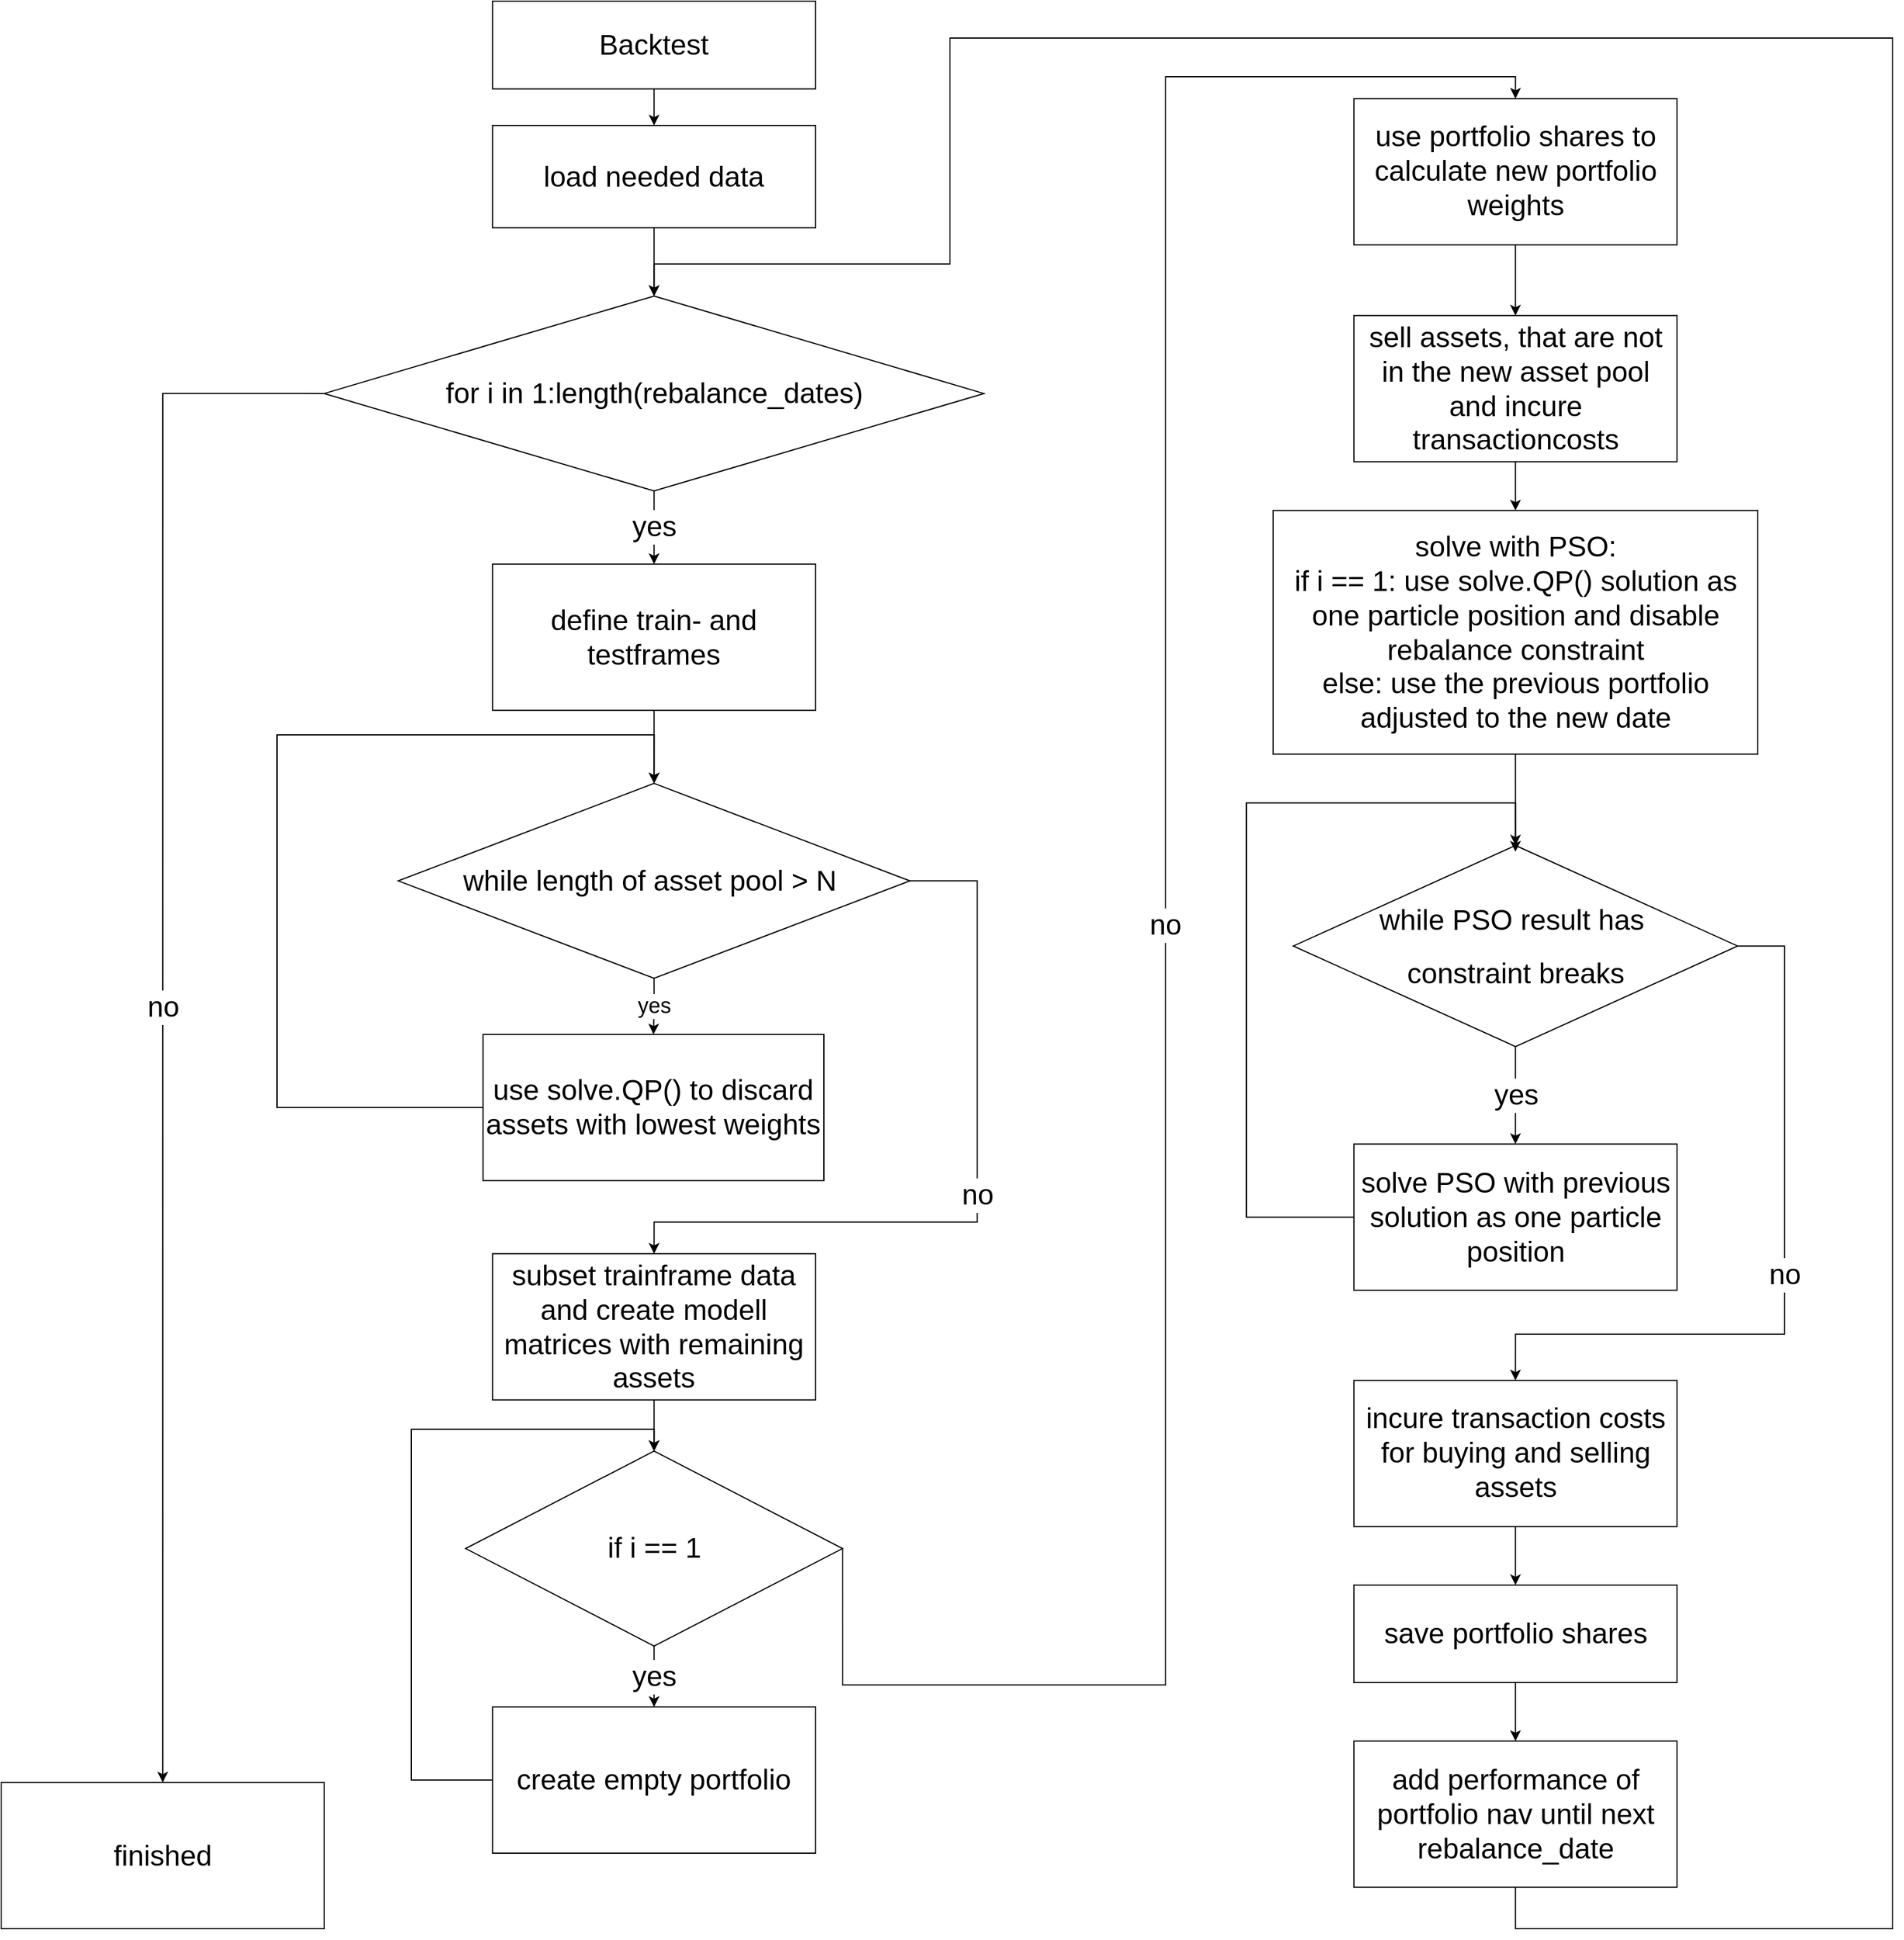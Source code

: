 <mxfile version="15.8.7" type="device"><diagram id="KnqcLf1YAUjP9pfi4W7g" name="Seite-1"><mxGraphModel dx="2814" dy="1513" grid="1" gridSize="10" guides="1" tooltips="1" connect="1" arrows="1" fold="1" page="1" pageScale="1" pageWidth="6000" pageHeight="6000" math="0" shadow="0"><root><mxCell id="0"/><mxCell id="1" parent="0"/><mxCell id="ysYVJqazIsLE4v8VisJT-1" value="" style="group" parent="1" vertex="1" connectable="0"><mxGeometry x="138" y="339" width="1592" height="1621" as="geometry"/></mxCell><mxCell id="qTBPoQMx9ZAAXL-QyHeu-1" value="&lt;h1&gt;&lt;span style=&quot;font-weight: normal&quot;&gt;Backtest&lt;/span&gt;&lt;/h1&gt;" style="whiteSpace=wrap;html=1;" parent="ysYVJqazIsLE4v8VisJT-1" vertex="1"><mxGeometry x="413.286" width="271.75" height="73.775" as="geometry"/></mxCell><mxCell id="qTBPoQMx9ZAAXL-QyHeu-2" value="&lt;h1&gt;&lt;span style=&quot;font-weight: normal&quot;&gt;load needed data&lt;/span&gt;&lt;/h1&gt;" style="whiteSpace=wrap;html=1;" parent="ysYVJqazIsLE4v8VisJT-1" vertex="1"><mxGeometry x="413.286" y="104.515" width="271.75" height="86.071" as="geometry"/></mxCell><mxCell id="qTBPoQMx9ZAAXL-QyHeu-13" style="edgeStyle=orthogonalEdgeStyle;rounded=0;orthogonalLoop=1;jettySize=auto;html=1;exitX=0.5;exitY=1;exitDx=0;exitDy=0;entryX=0.5;entryY=0;entryDx=0;entryDy=0;" parent="ysYVJqazIsLE4v8VisJT-1" source="qTBPoQMx9ZAAXL-QyHeu-1" target="qTBPoQMx9ZAAXL-QyHeu-2" edge="1"><mxGeometry relative="1" as="geometry"/></mxCell><mxCell id="qTBPoQMx9ZAAXL-QyHeu-4" value="&lt;h1&gt;&lt;span style=&quot;font-weight: normal&quot;&gt;for i in 1:length(rebalance_dates)&lt;/span&gt;&lt;/h1&gt;" style="rhombus;whiteSpace=wrap;html=1;" parent="ysYVJqazIsLE4v8VisJT-1" vertex="1"><mxGeometry x="271.75" y="247.966" width="554.822" height="163.944" as="geometry"/></mxCell><mxCell id="qTBPoQMx9ZAAXL-QyHeu-12" style="edgeStyle=orthogonalEdgeStyle;rounded=0;orthogonalLoop=1;jettySize=auto;html=1;exitX=0.5;exitY=1;exitDx=0;exitDy=0;entryX=0.5;entryY=0;entryDx=0;entryDy=0;" parent="ysYVJqazIsLE4v8VisJT-1" source="qTBPoQMx9ZAAXL-QyHeu-2" target="qTBPoQMx9ZAAXL-QyHeu-4" edge="1"><mxGeometry relative="1" as="geometry"/></mxCell><mxCell id="qTBPoQMx9ZAAXL-QyHeu-5" value="&lt;h1&gt;&lt;span style=&quot;font-weight: normal&quot;&gt;define train- and testframes&lt;/span&gt;&lt;/h1&gt;" style="whiteSpace=wrap;html=1;" parent="ysYVJqazIsLE4v8VisJT-1" vertex="1"><mxGeometry x="413.286" y="473.389" width="271.75" height="122.958" as="geometry"/></mxCell><mxCell id="qTBPoQMx9ZAAXL-QyHeu-8" value="&lt;font style=&quot;font-size: 24px&quot;&gt;yes&lt;/font&gt;" style="edgeStyle=orthogonalEdgeStyle;rounded=0;orthogonalLoop=1;jettySize=auto;html=1;exitX=0.5;exitY=1;exitDx=0;exitDy=0;entryX=0.5;entryY=0;entryDx=0;entryDy=0;" parent="ysYVJqazIsLE4v8VisJT-1" source="qTBPoQMx9ZAAXL-QyHeu-4" target="qTBPoQMx9ZAAXL-QyHeu-5" edge="1"><mxGeometry relative="1" as="geometry"/></mxCell><mxCell id="qTBPoQMx9ZAAXL-QyHeu-6" value="&lt;h1&gt;&lt;span style=&quot;font-weight: normal&quot;&gt;subset trainframe data and create modell matrices with remaining assets&lt;/span&gt;&lt;/h1&gt;" style="whiteSpace=wrap;html=1;" parent="ysYVJqazIsLE4v8VisJT-1" vertex="1"><mxGeometry x="413.286" y="1053.343" width="271.75" height="122.958" as="geometry"/></mxCell><mxCell id="qTBPoQMx9ZAAXL-QyHeu-41" value="&lt;font style=&quot;font-size: 24px&quot;&gt;no&lt;/font&gt;" style="edgeStyle=orthogonalEdgeStyle;rounded=0;orthogonalLoop=1;jettySize=auto;html=1;exitX=1;exitY=0.5;exitDx=0;exitDy=0;entryX=0.5;entryY=0;entryDx=0;entryDy=0;" parent="ysYVJqazIsLE4v8VisJT-1" source="qTBPoQMx9ZAAXL-QyHeu-7" target="qTBPoQMx9ZAAXL-QyHeu-6" edge="1"><mxGeometry relative="1" as="geometry"><Array as="points"><mxPoint x="820.91" y="739.799"/><mxPoint x="820.91" y="1026.702"/><mxPoint x="549.161" y="1026.702"/></Array></mxGeometry></mxCell><mxCell id="qTBPoQMx9ZAAXL-QyHeu-7" value="&lt;h1&gt;&lt;span style=&quot;font-weight: normal&quot;&gt;while length of asset pool &amp;gt; N&amp;nbsp;&lt;/span&gt;&lt;/h1&gt;" style="rhombus;whiteSpace=wrap;html=1;" parent="ysYVJqazIsLE4v8VisJT-1" vertex="1"><mxGeometry x="334.026" y="657.827" width="430.27" height="163.944" as="geometry"/></mxCell><mxCell id="qTBPoQMx9ZAAXL-QyHeu-11" style="edgeStyle=orthogonalEdgeStyle;rounded=0;orthogonalLoop=1;jettySize=auto;html=1;exitX=0.5;exitY=1;exitDx=0;exitDy=0;entryX=0.5;entryY=0;entryDx=0;entryDy=0;" parent="ysYVJqazIsLE4v8VisJT-1" source="qTBPoQMx9ZAAXL-QyHeu-5" target="qTBPoQMx9ZAAXL-QyHeu-7" edge="1"><mxGeometry relative="1" as="geometry"/></mxCell><mxCell id="qTBPoQMx9ZAAXL-QyHeu-15" style="edgeStyle=orthogonalEdgeStyle;rounded=0;orthogonalLoop=1;jettySize=auto;html=1;exitX=1;exitY=0.5;exitDx=0;exitDy=0;entryX=0.5;entryY=0;entryDx=0;entryDy=0;entryPerimeter=0;" parent="ysYVJqazIsLE4v8VisJT-1" source="qTBPoQMx9ZAAXL-QyHeu-9" target="qTBPoQMx9ZAAXL-QyHeu-7" edge="1"><mxGeometry relative="1" as="geometry"><mxPoint x="549.161" y="637.334" as="targetPoint"/><Array as="points"><mxPoint x="232" y="930"/><mxPoint x="232" y="617"/><mxPoint x="549" y="617"/></Array></mxGeometry></mxCell><mxCell id="qTBPoQMx9ZAAXL-QyHeu-9" value="&lt;h1&gt;&lt;span style=&quot;font-weight: normal&quot;&gt;use solve.QP() to discard assets with lowest weights&lt;/span&gt;&lt;/h1&gt;" style="whiteSpace=wrap;html=1;" parent="ysYVJqazIsLE4v8VisJT-1" vertex="1"><mxGeometry x="405.29" y="868.91" width="286.71" height="122.96" as="geometry"/></mxCell><mxCell id="qTBPoQMx9ZAAXL-QyHeu-10" value="&lt;font style=&quot;font-size: 18px&quot;&gt;yes&lt;/font&gt;" style="edgeStyle=orthogonalEdgeStyle;rounded=0;orthogonalLoop=1;jettySize=auto;html=1;exitX=0.5;exitY=1;exitDx=0;exitDy=0;entryX=0.5;entryY=0;entryDx=0;entryDy=0;" parent="ysYVJqazIsLE4v8VisJT-1" source="qTBPoQMx9ZAAXL-QyHeu-7" target="qTBPoQMx9ZAAXL-QyHeu-9" edge="1"><mxGeometry relative="1" as="geometry"/></mxCell><mxCell id="qTBPoQMx9ZAAXL-QyHeu-17" value="&lt;h1&gt;&lt;span style=&quot;font-weight: normal&quot;&gt;sell assets, that are not in the new asset pool and incure transactioncosts&lt;/span&gt;&lt;/h1&gt;" style="whiteSpace=wrap;html=1;" parent="ysYVJqazIsLE4v8VisJT-1" vertex="1"><mxGeometry x="1137.816" y="264.36" width="271.75" height="122.958" as="geometry"/></mxCell><mxCell id="qTBPoQMx9ZAAXL-QyHeu-19" value="&lt;h1&gt;&lt;span style=&quot;font-weight: normal&quot;&gt;while PSO result has&amp;nbsp;&lt;/span&gt;&lt;/h1&gt;&lt;h1&gt;&lt;span style=&quot;font-weight: normal&quot;&gt;constraint breaks&lt;/span&gt;&lt;/h1&gt;" style="rhombus;whiteSpace=wrap;html=1;" parent="ysYVJqazIsLE4v8VisJT-1" vertex="1"><mxGeometry x="1086.86" y="710" width="373.66" height="169.15" as="geometry"/></mxCell><mxCell id="qTBPoQMx9ZAAXL-QyHeu-22" style="edgeStyle=orthogonalEdgeStyle;rounded=0;orthogonalLoop=1;jettySize=auto;html=1;exitX=0.5;exitY=1;exitDx=0;exitDy=0;" parent="ysYVJqazIsLE4v8VisJT-1" source="qTBPoQMx9ZAAXL-QyHeu-20" target="qTBPoQMx9ZAAXL-QyHeu-19" edge="1"><mxGeometry relative="1" as="geometry"/></mxCell><mxCell id="qTBPoQMx9ZAAXL-QyHeu-20" value="&lt;h1&gt;&lt;span style=&quot;font-weight: normal&quot;&gt;solve with PSO:&lt;br&gt;if i == 1: use solve.QP() solution as one particle position and disable rebalance constraint&lt;br&gt;else: use the previous portfolio adjusted to the new date&lt;/span&gt;&lt;/h1&gt;" style="whiteSpace=wrap;html=1;" parent="ysYVJqazIsLE4v8VisJT-1" vertex="1"><mxGeometry x="1069.878" y="428.305" width="407.624" height="204.93" as="geometry"/></mxCell><mxCell id="qTBPoQMx9ZAAXL-QyHeu-21" style="edgeStyle=orthogonalEdgeStyle;rounded=0;orthogonalLoop=1;jettySize=auto;html=1;exitX=0.5;exitY=1;exitDx=0;exitDy=0;entryX=0.5;entryY=0;entryDx=0;entryDy=0;" parent="ysYVJqazIsLE4v8VisJT-1" source="qTBPoQMx9ZAAXL-QyHeu-17" target="qTBPoQMx9ZAAXL-QyHeu-20" edge="1"><mxGeometry relative="1" as="geometry"/></mxCell><mxCell id="qTBPoQMx9ZAAXL-QyHeu-25" style="edgeStyle=orthogonalEdgeStyle;rounded=0;orthogonalLoop=1;jettySize=auto;html=1;exitX=1;exitY=0.5;exitDx=0;exitDy=0;" parent="ysYVJqazIsLE4v8VisJT-1" source="qTBPoQMx9ZAAXL-QyHeu-23" edge="1"><mxGeometry relative="1" as="geometry"><mxPoint x="1273.691" y="715.207" as="targetPoint"/><Array as="points"><mxPoint x="1047.368" y="1022.603"/><mxPoint x="1047.368" y="674.221"/><mxPoint x="1273.826" y="674.221"/></Array></mxGeometry></mxCell><mxCell id="qTBPoQMx9ZAAXL-QyHeu-23" value="&lt;h1&gt;&lt;span style=&quot;font-weight: normal&quot;&gt;solve PSO with previous solution as one particle position&lt;/span&gt;&lt;/h1&gt;" style="whiteSpace=wrap;html=1;" parent="ysYVJqazIsLE4v8VisJT-1" vertex="1"><mxGeometry x="1137.816" y="961.124" width="271.75" height="122.958" as="geometry"/></mxCell><mxCell id="qTBPoQMx9ZAAXL-QyHeu-24" value="&lt;font style=&quot;font-size: 24px&quot;&gt;yes&lt;/font&gt;" style="edgeStyle=orthogonalEdgeStyle;rounded=0;orthogonalLoop=1;jettySize=auto;html=1;exitX=0.5;exitY=1;exitDx=0;exitDy=0;entryX=0.5;entryY=0;entryDx=0;entryDy=0;" parent="ysYVJqazIsLE4v8VisJT-1" source="qTBPoQMx9ZAAXL-QyHeu-19" target="qTBPoQMx9ZAAXL-QyHeu-23" edge="1"><mxGeometry relative="1" as="geometry"/></mxCell><mxCell id="qTBPoQMx9ZAAXL-QyHeu-26" value="&lt;h1&gt;&lt;span style=&quot;font-weight: normal&quot;&gt;incure transaction costs for buying and selling assets&lt;/span&gt;&lt;/h1&gt;" style="whiteSpace=wrap;html=1;" parent="ysYVJqazIsLE4v8VisJT-1" vertex="1"><mxGeometry x="1137.816" y="1159.906" width="271.75" height="122.958" as="geometry"/></mxCell><mxCell id="qTBPoQMx9ZAAXL-QyHeu-43" value="&lt;font style=&quot;font-size: 24px&quot;&gt;no&lt;/font&gt;" style="edgeStyle=orthogonalEdgeStyle;rounded=0;orthogonalLoop=1;jettySize=auto;html=1;exitX=1;exitY=0.5;exitDx=0;exitDy=0;entryX=0.5;entryY=0;entryDx=0;entryDy=0;" parent="ysYVJqazIsLE4v8VisJT-1" source="qTBPoQMx9ZAAXL-QyHeu-19" target="qTBPoQMx9ZAAXL-QyHeu-26" edge="1"><mxGeometry relative="1" as="geometry"><Array as="points"><mxPoint x="1500" y="795"/><mxPoint x="1500" y="1121"/><mxPoint x="1274" y="1121"/></Array></mxGeometry></mxCell><mxCell id="qTBPoQMx9ZAAXL-QyHeu-28" value="&lt;h1&gt;&lt;span style=&quot;font-weight: normal&quot;&gt;save portfolio shares&lt;/span&gt;&lt;/h1&gt;" style="whiteSpace=wrap;html=1;" parent="ysYVJqazIsLE4v8VisJT-1" vertex="1"><mxGeometry x="1137.816" y="1332.048" width="271.75" height="81.972" as="geometry"/></mxCell><mxCell id="qTBPoQMx9ZAAXL-QyHeu-30" style="edgeStyle=orthogonalEdgeStyle;rounded=0;orthogonalLoop=1;jettySize=auto;html=1;exitX=0.5;exitY=1;exitDx=0;exitDy=0;entryX=0.5;entryY=0;entryDx=0;entryDy=0;" parent="ysYVJqazIsLE4v8VisJT-1" source="qTBPoQMx9ZAAXL-QyHeu-26" target="qTBPoQMx9ZAAXL-QyHeu-28" edge="1"><mxGeometry relative="1" as="geometry"/></mxCell><mxCell id="qTBPoQMx9ZAAXL-QyHeu-44" style="edgeStyle=orthogonalEdgeStyle;rounded=0;orthogonalLoop=1;jettySize=auto;html=1;exitX=0.5;exitY=1;exitDx=0;exitDy=0;entryX=0.5;entryY=0;entryDx=0;entryDy=0;" parent="ysYVJqazIsLE4v8VisJT-1" source="qTBPoQMx9ZAAXL-QyHeu-29" target="qTBPoQMx9ZAAXL-QyHeu-4" edge="1"><mxGeometry relative="1" as="geometry"><mxPoint x="549.161" y="165.994" as="targetPoint"/><Array as="points"><mxPoint x="1274" y="1621"/><mxPoint x="1591" y="1621"/><mxPoint x="1591" y="31"/><mxPoint x="798" y="31"/><mxPoint x="798" y="221"/><mxPoint x="549" y="221"/></Array></mxGeometry></mxCell><mxCell id="qTBPoQMx9ZAAXL-QyHeu-29" value="&lt;h1&gt;&lt;span style=&quot;font-weight: normal&quot;&gt;add performance of portfolio nav until next rebalance_date&lt;/span&gt;&lt;/h1&gt;" style="whiteSpace=wrap;html=1;" parent="ysYVJqazIsLE4v8VisJT-1" vertex="1"><mxGeometry x="1137.816" y="1463.204" width="271.75" height="122.958" as="geometry"/></mxCell><mxCell id="qTBPoQMx9ZAAXL-QyHeu-31" style="edgeStyle=orthogonalEdgeStyle;rounded=0;orthogonalLoop=1;jettySize=auto;html=1;exitX=0.5;exitY=1;exitDx=0;exitDy=0;entryX=0.5;entryY=0;entryDx=0;entryDy=0;" parent="ysYVJqazIsLE4v8VisJT-1" source="qTBPoQMx9ZAAXL-QyHeu-28" target="qTBPoQMx9ZAAXL-QyHeu-29" edge="1"><mxGeometry relative="1" as="geometry"/></mxCell><mxCell id="qTBPoQMx9ZAAXL-QyHeu-32" value="&lt;h1&gt;&lt;span style=&quot;font-weight: normal&quot;&gt;if i == 1&lt;/span&gt;&lt;/h1&gt;" style="rhombus;whiteSpace=wrap;html=1;" parent="ysYVJqazIsLE4v8VisJT-1" vertex="1"><mxGeometry x="390.64" y="1219.336" width="317.041" height="163.944" as="geometry"/></mxCell><mxCell id="qTBPoQMx9ZAAXL-QyHeu-36" style="edgeStyle=orthogonalEdgeStyle;rounded=0;orthogonalLoop=1;jettySize=auto;html=1;exitX=0.5;exitY=1;exitDx=0;exitDy=0;entryX=0.5;entryY=0;entryDx=0;entryDy=0;" parent="ysYVJqazIsLE4v8VisJT-1" source="qTBPoQMx9ZAAXL-QyHeu-6" target="qTBPoQMx9ZAAXL-QyHeu-32" edge="1"><mxGeometry relative="1" as="geometry"/></mxCell><mxCell id="qTBPoQMx9ZAAXL-QyHeu-37" style="edgeStyle=orthogonalEdgeStyle;rounded=0;orthogonalLoop=1;jettySize=auto;html=1;exitX=1;exitY=0.5;exitDx=0;exitDy=0;entryX=0.5;entryY=0;entryDx=0;entryDy=0;" parent="ysYVJqazIsLE4v8VisJT-1" source="qTBPoQMx9ZAAXL-QyHeu-33" target="qTBPoQMx9ZAAXL-QyHeu-32" edge="1"><mxGeometry relative="1" as="geometry"><mxPoint x="549.161" y="1237.78" as="targetPoint"/><Array as="points"><mxPoint x="345" y="1496"/><mxPoint x="345" y="1201"/><mxPoint x="549" y="1201"/></Array></mxGeometry></mxCell><mxCell id="qTBPoQMx9ZAAXL-QyHeu-33" value="&lt;h1&gt;&lt;span style=&quot;font-weight: normal&quot;&gt;create empty portfolio&lt;/span&gt;&lt;/h1&gt;" style="whiteSpace=wrap;html=1;" parent="ysYVJqazIsLE4v8VisJT-1" vertex="1"><mxGeometry x="413.286" y="1434.513" width="271.75" height="122.958" as="geometry"/></mxCell><mxCell id="qTBPoQMx9ZAAXL-QyHeu-34" value="&lt;font style=&quot;font-size: 24px&quot;&gt;yes&lt;/font&gt;" style="edgeStyle=orthogonalEdgeStyle;rounded=0;orthogonalLoop=1;jettySize=auto;html=1;exitX=0.5;exitY=1;exitDx=0;exitDy=0;entryX=0.5;entryY=0;entryDx=0;entryDy=0;" parent="ysYVJqazIsLE4v8VisJT-1" source="qTBPoQMx9ZAAXL-QyHeu-32" target="qTBPoQMx9ZAAXL-QyHeu-33" edge="1"><mxGeometry relative="1" as="geometry"/></mxCell><mxCell id="qTBPoQMx9ZAAXL-QyHeu-40" style="edgeStyle=orthogonalEdgeStyle;rounded=0;orthogonalLoop=1;jettySize=auto;html=1;exitX=0.5;exitY=1;exitDx=0;exitDy=0;entryX=0.5;entryY=0;entryDx=0;entryDy=0;" parent="ysYVJqazIsLE4v8VisJT-1" source="qTBPoQMx9ZAAXL-QyHeu-38" target="qTBPoQMx9ZAAXL-QyHeu-17" edge="1"><mxGeometry relative="1" as="geometry"/></mxCell><mxCell id="qTBPoQMx9ZAAXL-QyHeu-38" value="&lt;h1&gt;&lt;span style=&quot;font-weight: normal&quot;&gt;use portfolio shares to calculate new portfolio weights&lt;/span&gt;&lt;/h1&gt;" style="whiteSpace=wrap;html=1;" parent="ysYVJqazIsLE4v8VisJT-1" vertex="1"><mxGeometry x="1137.816" y="81.972" width="271.75" height="122.958" as="geometry"/></mxCell><mxCell id="qTBPoQMx9ZAAXL-QyHeu-42" value="&lt;font style=&quot;font-size: 24px&quot;&gt;no&lt;/font&gt;" style="edgeStyle=orthogonalEdgeStyle;rounded=0;orthogonalLoop=1;jettySize=auto;html=1;exitX=1;exitY=0.5;exitDx=0;exitDy=0;entryX=0.5;entryY=0;entryDx=0;entryDy=0;" parent="ysYVJqazIsLE4v8VisJT-1" source="qTBPoQMx9ZAAXL-QyHeu-32" target="qTBPoQMx9ZAAXL-QyHeu-38" edge="1"><mxGeometry relative="1" as="geometry"><Array as="points"><mxPoint x="707.681" y="1416.07"/><mxPoint x="979.431" y="1416.07"/><mxPoint x="979.431" y="63.528"/><mxPoint x="1273.826" y="63.528"/></Array></mxGeometry></mxCell><mxCell id="qTBPoQMx9ZAAXL-QyHeu-46" value="&lt;h1&gt;&lt;span style=&quot;font-weight: normal&quot;&gt;finished&lt;/span&gt;&lt;/h1&gt;" style="whiteSpace=wrap;html=1;" parent="ysYVJqazIsLE4v8VisJT-1" vertex="1"><mxGeometry y="1498.042" width="271.75" height="122.958" as="geometry"/></mxCell><mxCell id="qTBPoQMx9ZAAXL-QyHeu-45" value="&lt;font style=&quot;font-size: 24px&quot;&gt;no&lt;/font&gt;" style="edgeStyle=orthogonalEdgeStyle;rounded=0;orthogonalLoop=1;jettySize=auto;html=1;exitX=0;exitY=0.5;exitDx=0;exitDy=0;entryX=0.5;entryY=0;entryDx=0;entryDy=0;" parent="ysYVJqazIsLE4v8VisJT-1" source="qTBPoQMx9ZAAXL-QyHeu-4" target="qTBPoQMx9ZAAXL-QyHeu-46" edge="1"><mxGeometry relative="1" as="geometry"><mxPoint x="141.536" y="1190.646" as="targetPoint"/></mxGeometry></mxCell></root></mxGraphModel></diagram></mxfile>